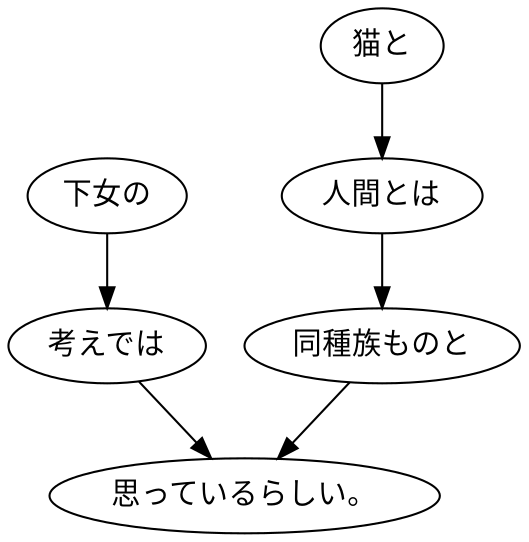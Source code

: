 digraph graph1289 {
	node0 [label="下女の"];
	node1 [label="考えでは"];
	node2 [label="猫と"];
	node3 [label="人間とは"];
	node4 [label="同種族ものと"];
	node5 [label="思っているらしい。"];
	node0 -> node1;
	node1 -> node5;
	node2 -> node3;
	node3 -> node4;
	node4 -> node5;
}
